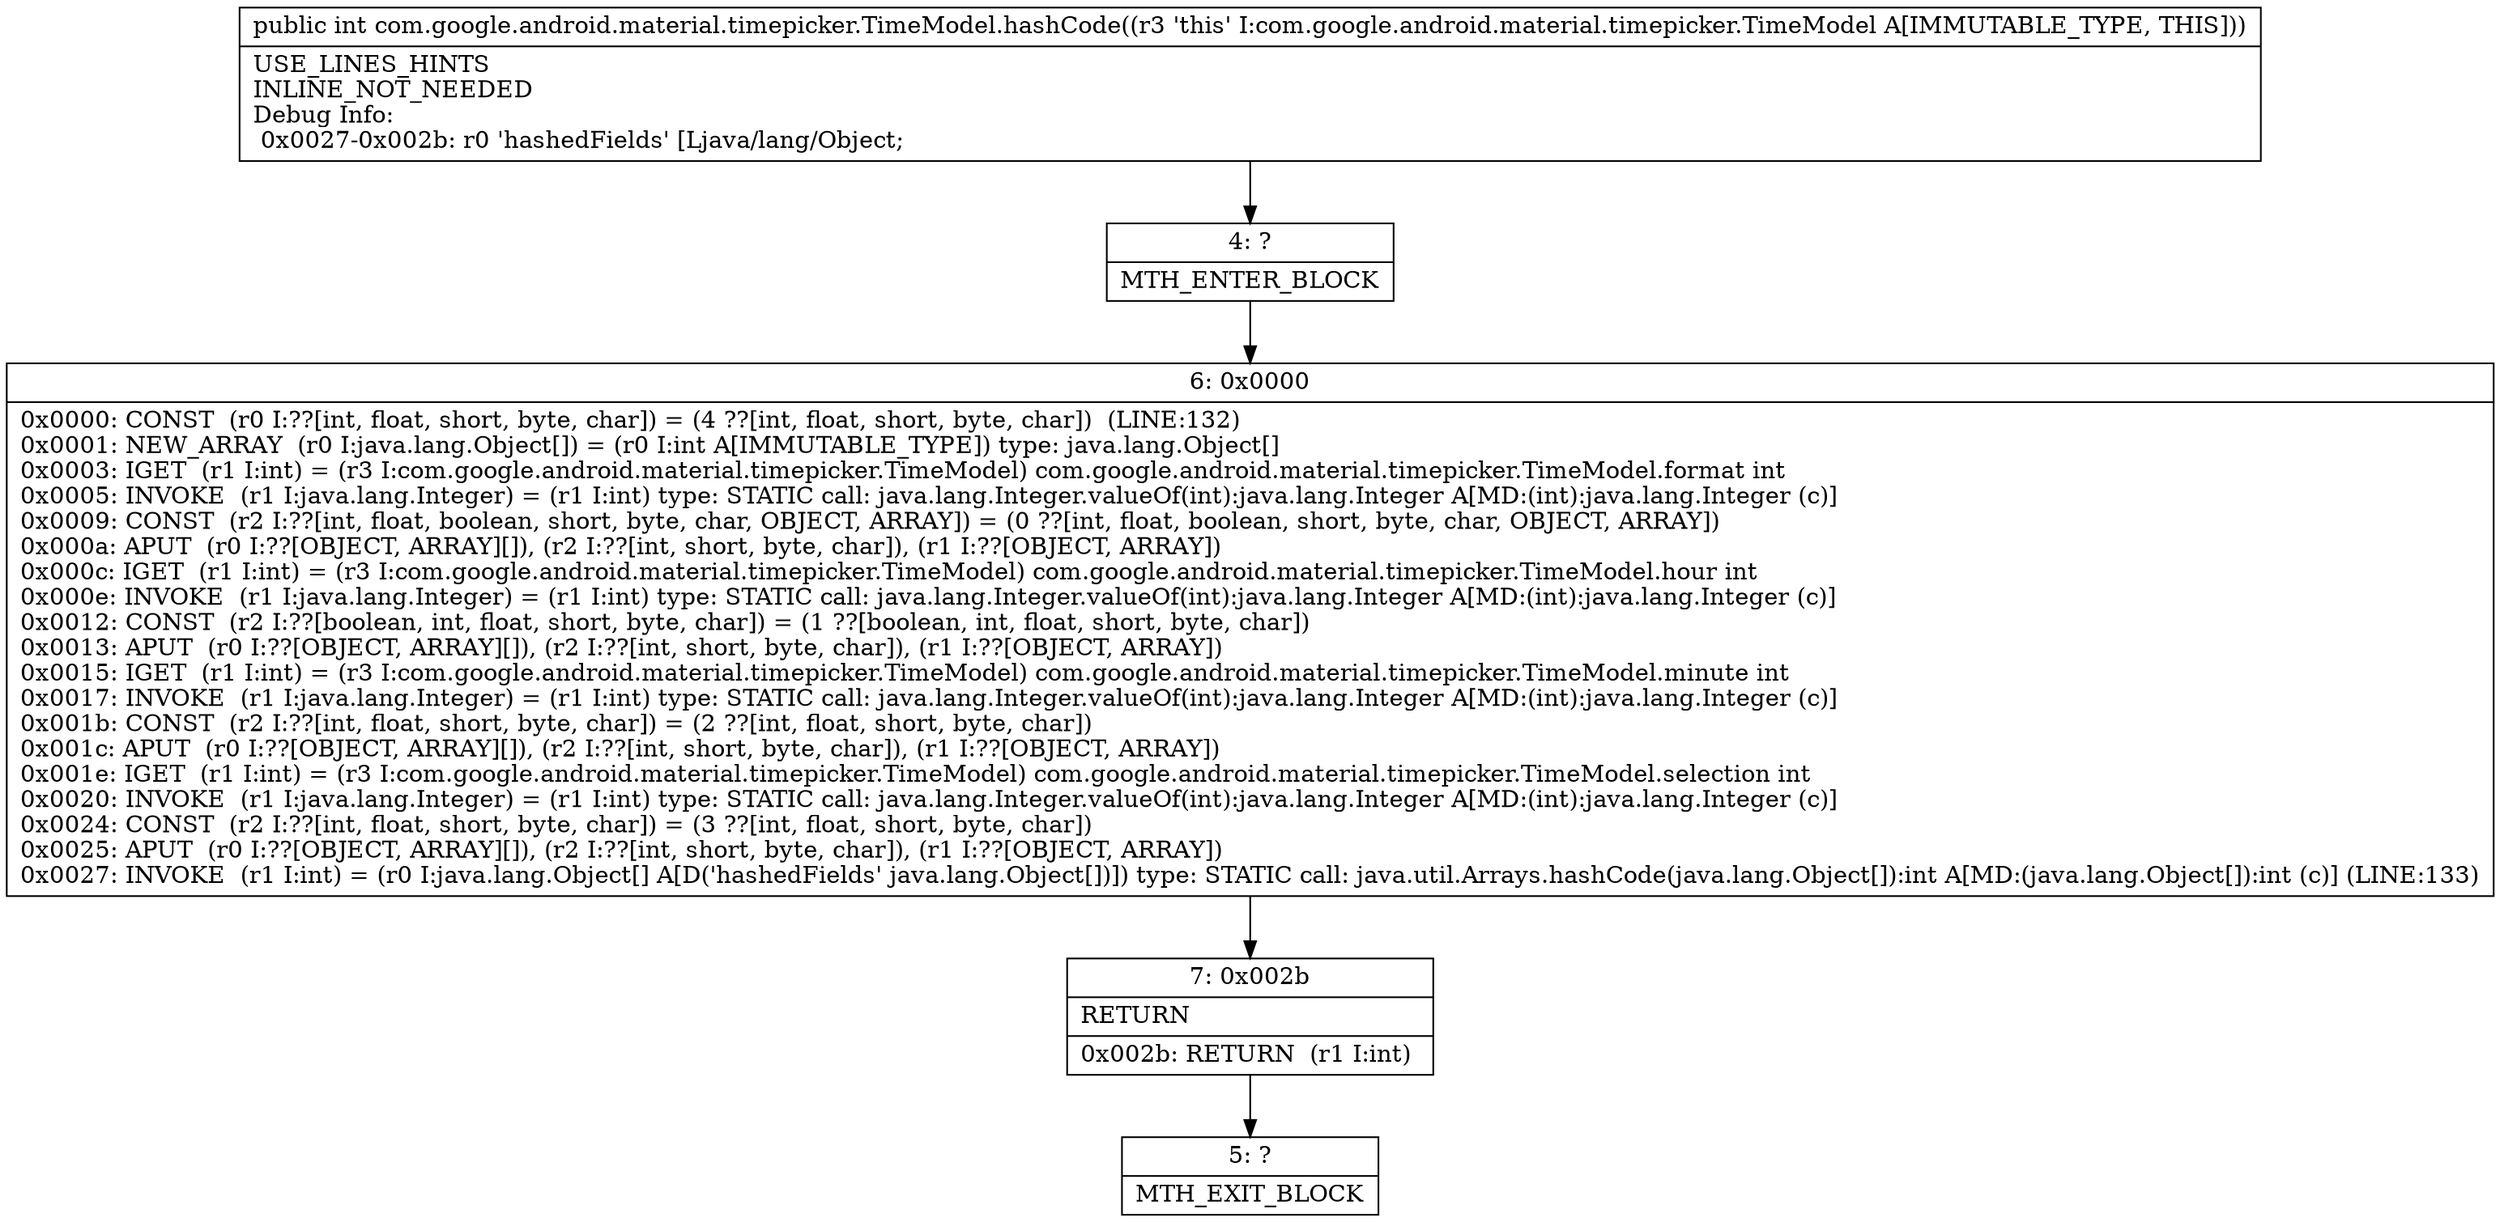 digraph "CFG forcom.google.android.material.timepicker.TimeModel.hashCode()I" {
Node_4 [shape=record,label="{4\:\ ?|MTH_ENTER_BLOCK\l}"];
Node_6 [shape=record,label="{6\:\ 0x0000|0x0000: CONST  (r0 I:??[int, float, short, byte, char]) = (4 ??[int, float, short, byte, char])  (LINE:132)\l0x0001: NEW_ARRAY  (r0 I:java.lang.Object[]) = (r0 I:int A[IMMUTABLE_TYPE]) type: java.lang.Object[] \l0x0003: IGET  (r1 I:int) = (r3 I:com.google.android.material.timepicker.TimeModel) com.google.android.material.timepicker.TimeModel.format int \l0x0005: INVOKE  (r1 I:java.lang.Integer) = (r1 I:int) type: STATIC call: java.lang.Integer.valueOf(int):java.lang.Integer A[MD:(int):java.lang.Integer (c)]\l0x0009: CONST  (r2 I:??[int, float, boolean, short, byte, char, OBJECT, ARRAY]) = (0 ??[int, float, boolean, short, byte, char, OBJECT, ARRAY]) \l0x000a: APUT  (r0 I:??[OBJECT, ARRAY][]), (r2 I:??[int, short, byte, char]), (r1 I:??[OBJECT, ARRAY]) \l0x000c: IGET  (r1 I:int) = (r3 I:com.google.android.material.timepicker.TimeModel) com.google.android.material.timepicker.TimeModel.hour int \l0x000e: INVOKE  (r1 I:java.lang.Integer) = (r1 I:int) type: STATIC call: java.lang.Integer.valueOf(int):java.lang.Integer A[MD:(int):java.lang.Integer (c)]\l0x0012: CONST  (r2 I:??[boolean, int, float, short, byte, char]) = (1 ??[boolean, int, float, short, byte, char]) \l0x0013: APUT  (r0 I:??[OBJECT, ARRAY][]), (r2 I:??[int, short, byte, char]), (r1 I:??[OBJECT, ARRAY]) \l0x0015: IGET  (r1 I:int) = (r3 I:com.google.android.material.timepicker.TimeModel) com.google.android.material.timepicker.TimeModel.minute int \l0x0017: INVOKE  (r1 I:java.lang.Integer) = (r1 I:int) type: STATIC call: java.lang.Integer.valueOf(int):java.lang.Integer A[MD:(int):java.lang.Integer (c)]\l0x001b: CONST  (r2 I:??[int, float, short, byte, char]) = (2 ??[int, float, short, byte, char]) \l0x001c: APUT  (r0 I:??[OBJECT, ARRAY][]), (r2 I:??[int, short, byte, char]), (r1 I:??[OBJECT, ARRAY]) \l0x001e: IGET  (r1 I:int) = (r3 I:com.google.android.material.timepicker.TimeModel) com.google.android.material.timepicker.TimeModel.selection int \l0x0020: INVOKE  (r1 I:java.lang.Integer) = (r1 I:int) type: STATIC call: java.lang.Integer.valueOf(int):java.lang.Integer A[MD:(int):java.lang.Integer (c)]\l0x0024: CONST  (r2 I:??[int, float, short, byte, char]) = (3 ??[int, float, short, byte, char]) \l0x0025: APUT  (r0 I:??[OBJECT, ARRAY][]), (r2 I:??[int, short, byte, char]), (r1 I:??[OBJECT, ARRAY]) \l0x0027: INVOKE  (r1 I:int) = (r0 I:java.lang.Object[] A[D('hashedFields' java.lang.Object[])]) type: STATIC call: java.util.Arrays.hashCode(java.lang.Object[]):int A[MD:(java.lang.Object[]):int (c)] (LINE:133)\l}"];
Node_7 [shape=record,label="{7\:\ 0x002b|RETURN\l|0x002b: RETURN  (r1 I:int) \l}"];
Node_5 [shape=record,label="{5\:\ ?|MTH_EXIT_BLOCK\l}"];
MethodNode[shape=record,label="{public int com.google.android.material.timepicker.TimeModel.hashCode((r3 'this' I:com.google.android.material.timepicker.TimeModel A[IMMUTABLE_TYPE, THIS]))  | USE_LINES_HINTS\lINLINE_NOT_NEEDED\lDebug Info:\l  0x0027\-0x002b: r0 'hashedFields' [Ljava\/lang\/Object;\l}"];
MethodNode -> Node_4;Node_4 -> Node_6;
Node_6 -> Node_7;
Node_7 -> Node_5;
}

